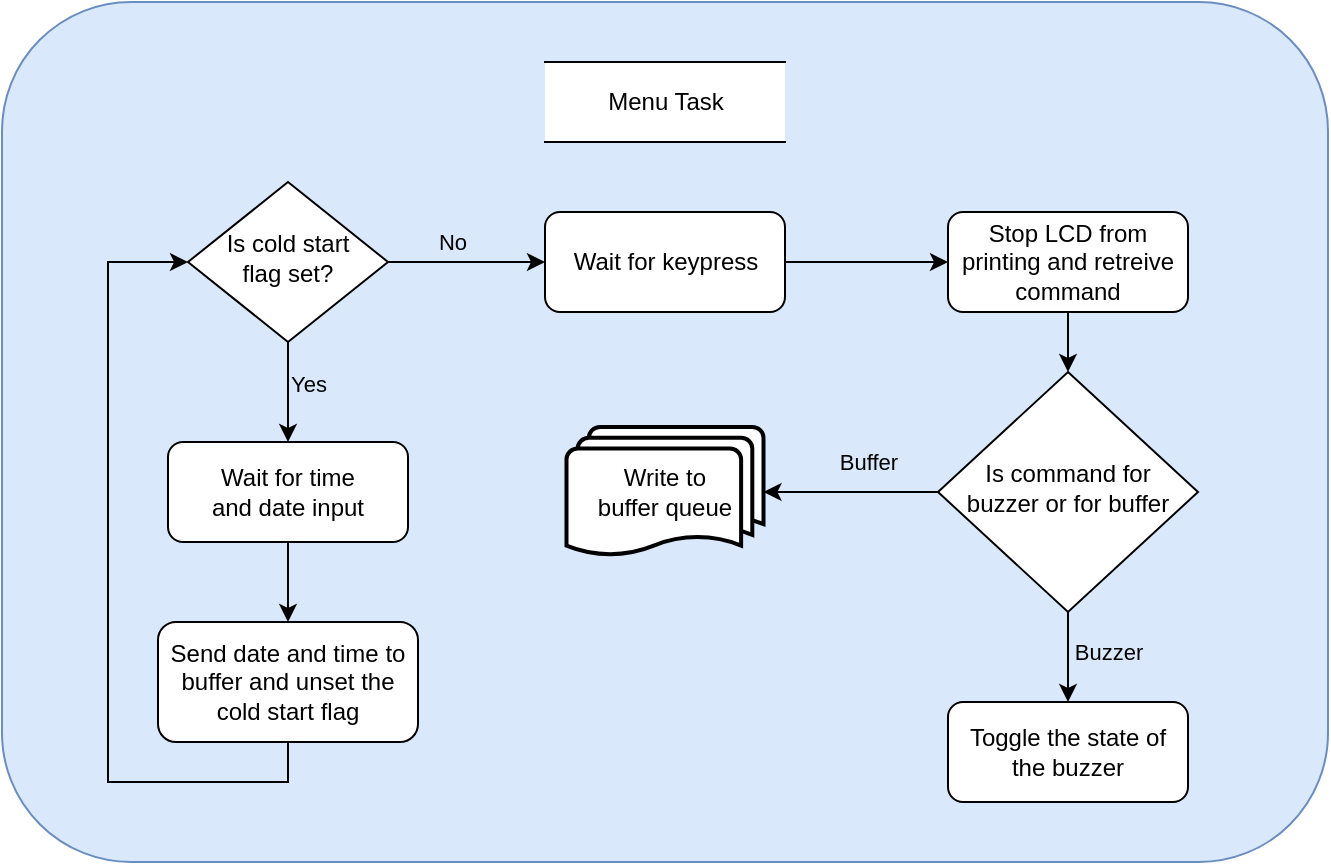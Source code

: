<mxfile version="22.1.17" type="device">
  <diagram id="C5RBs43oDa-KdzZeNtuy" name="Page-1">
    <mxGraphModel dx="1050" dy="530" grid="1" gridSize="10" guides="1" tooltips="1" connect="1" arrows="1" fold="1" page="1" pageScale="1" pageWidth="827" pageHeight="1169" math="0" shadow="0">
      <root>
        <mxCell id="WIyWlLk6GJQsqaUBKTNV-0" />
        <mxCell id="WIyWlLk6GJQsqaUBKTNV-1" parent="WIyWlLk6GJQsqaUBKTNV-0" />
        <mxCell id="GrddJe5-Kh9dzOj8jO4C-0" value="" style="rounded=1;whiteSpace=wrap;html=1;fillColor=#dae8fc;strokeColor=#6c8ebf;" vertex="1" parent="WIyWlLk6GJQsqaUBKTNV-1">
          <mxGeometry x="47" y="10" width="663" height="430" as="geometry" />
        </mxCell>
        <mxCell id="GrddJe5-Kh9dzOj8jO4C-1" value="" style="edgeStyle=orthogonalEdgeStyle;rounded=0;orthogonalLoop=1;jettySize=auto;html=1;" edge="1" parent="WIyWlLk6GJQsqaUBKTNV-1" source="GrddJe5-Kh9dzOj8jO4C-5" target="GrddJe5-Kh9dzOj8jO4C-8">
          <mxGeometry relative="1" as="geometry" />
        </mxCell>
        <mxCell id="GrddJe5-Kh9dzOj8jO4C-2" value="Yes" style="edgeLabel;html=1;align=center;verticalAlign=middle;resizable=0;points=[];labelBackgroundColor=none;" vertex="1" connectable="0" parent="GrddJe5-Kh9dzOj8jO4C-1">
          <mxGeometry x="-0.168" y="4" relative="1" as="geometry">
            <mxPoint x="6" as="offset" />
          </mxGeometry>
        </mxCell>
        <mxCell id="GrddJe5-Kh9dzOj8jO4C-3" value="" style="edgeStyle=orthogonalEdgeStyle;rounded=0;orthogonalLoop=1;jettySize=auto;html=1;entryX=0;entryY=0.5;entryDx=0;entryDy=0;" edge="1" parent="WIyWlLk6GJQsqaUBKTNV-1" source="GrddJe5-Kh9dzOj8jO4C-5" target="GrddJe5-Kh9dzOj8jO4C-17">
          <mxGeometry relative="1" as="geometry">
            <Array as="points">
              <mxPoint x="310" y="140" />
              <mxPoint x="310" y="140" />
            </Array>
          </mxGeometry>
        </mxCell>
        <mxCell id="GrddJe5-Kh9dzOj8jO4C-4" value="No" style="edgeLabel;html=1;align=center;verticalAlign=middle;resizable=0;points=[];labelBackgroundColor=none;" vertex="1" connectable="0" parent="GrddJe5-Kh9dzOj8jO4C-3">
          <mxGeometry x="-0.307" relative="1" as="geometry">
            <mxPoint x="5" y="-10" as="offset" />
          </mxGeometry>
        </mxCell>
        <mxCell id="GrddJe5-Kh9dzOj8jO4C-5" value="Is cold start &lt;br&gt;flag set?" style="rhombus;whiteSpace=wrap;html=1;shadow=0;fontFamily=Helvetica;fontSize=12;align=center;strokeWidth=1;spacing=6;spacingTop=-4;" vertex="1" parent="WIyWlLk6GJQsqaUBKTNV-1">
          <mxGeometry x="140" y="100" width="100" height="80" as="geometry" />
        </mxCell>
        <mxCell id="GrddJe5-Kh9dzOj8jO4C-7" value="" style="edgeStyle=orthogonalEdgeStyle;rounded=0;orthogonalLoop=1;jettySize=auto;html=1;" edge="1" parent="WIyWlLk6GJQsqaUBKTNV-1" source="GrddJe5-Kh9dzOj8jO4C-8" target="GrddJe5-Kh9dzOj8jO4C-11">
          <mxGeometry relative="1" as="geometry" />
        </mxCell>
        <mxCell id="GrddJe5-Kh9dzOj8jO4C-8" value="Wait for time &lt;br&gt;and date input" style="rounded=1;whiteSpace=wrap;html=1;fontSize=12;glass=0;strokeWidth=1;shadow=0;" vertex="1" parent="WIyWlLk6GJQsqaUBKTNV-1">
          <mxGeometry x="130" y="230" width="120" height="50" as="geometry" />
        </mxCell>
        <mxCell id="GrddJe5-Kh9dzOj8jO4C-9" value="Menu Task" style="shape=partialRectangle;whiteSpace=wrap;html=1;left=0;right=0;fillColor=default;" vertex="1" parent="WIyWlLk6GJQsqaUBKTNV-1">
          <mxGeometry x="318.5" y="40" width="120" height="40" as="geometry" />
        </mxCell>
        <mxCell id="GrddJe5-Kh9dzOj8jO4C-10" style="edgeStyle=orthogonalEdgeStyle;rounded=0;orthogonalLoop=1;jettySize=auto;html=1;entryX=0;entryY=0.5;entryDx=0;entryDy=0;" edge="1" parent="WIyWlLk6GJQsqaUBKTNV-1" source="GrddJe5-Kh9dzOj8jO4C-11" target="GrddJe5-Kh9dzOj8jO4C-5">
          <mxGeometry relative="1" as="geometry">
            <Array as="points">
              <mxPoint x="190" y="400" />
              <mxPoint x="100" y="400" />
              <mxPoint x="100" y="140" />
            </Array>
          </mxGeometry>
        </mxCell>
        <mxCell id="GrddJe5-Kh9dzOj8jO4C-11" value="Send date and time to buffer and unset the cold start flag" style="rounded=1;whiteSpace=wrap;html=1;fontSize=12;glass=0;strokeWidth=1;shadow=0;" vertex="1" parent="WIyWlLk6GJQsqaUBKTNV-1">
          <mxGeometry x="125" y="320" width="130" height="60" as="geometry" />
        </mxCell>
        <mxCell id="GrddJe5-Kh9dzOj8jO4C-23" value="" style="edgeStyle=orthogonalEdgeStyle;rounded=0;orthogonalLoop=1;jettySize=auto;html=1;" edge="1" parent="WIyWlLk6GJQsqaUBKTNV-1" source="GrddJe5-Kh9dzOj8jO4C-17" target="GrddJe5-Kh9dzOj8jO4C-22">
          <mxGeometry relative="1" as="geometry" />
        </mxCell>
        <mxCell id="GrddJe5-Kh9dzOj8jO4C-17" value="Wait for keypress" style="rounded=1;whiteSpace=wrap;html=1;fontSize=12;glass=0;strokeWidth=1;shadow=0;" vertex="1" parent="WIyWlLk6GJQsqaUBKTNV-1">
          <mxGeometry x="318.5" y="115" width="120" height="50" as="geometry" />
        </mxCell>
        <mxCell id="GrddJe5-Kh9dzOj8jO4C-27" value="" style="edgeStyle=orthogonalEdgeStyle;rounded=0;orthogonalLoop=1;jettySize=auto;html=1;" edge="1" parent="WIyWlLk6GJQsqaUBKTNV-1" source="GrddJe5-Kh9dzOj8jO4C-22" target="GrddJe5-Kh9dzOj8jO4C-26">
          <mxGeometry relative="1" as="geometry" />
        </mxCell>
        <mxCell id="GrddJe5-Kh9dzOj8jO4C-22" value="Stop LCD from printing and retreive command" style="rounded=1;whiteSpace=wrap;html=1;fontSize=12;glass=0;strokeWidth=1;shadow=0;" vertex="1" parent="WIyWlLk6GJQsqaUBKTNV-1">
          <mxGeometry x="520" y="115" width="120" height="50" as="geometry" />
        </mxCell>
        <mxCell id="GrddJe5-Kh9dzOj8jO4C-29" value="" style="edgeStyle=orthogonalEdgeStyle;rounded=0;orthogonalLoop=1;jettySize=auto;html=1;" edge="1" parent="WIyWlLk6GJQsqaUBKTNV-1" source="GrddJe5-Kh9dzOj8jO4C-26" target="GrddJe5-Kh9dzOj8jO4C-28">
          <mxGeometry relative="1" as="geometry" />
        </mxCell>
        <mxCell id="GrddJe5-Kh9dzOj8jO4C-30" value="Buzzer" style="edgeLabel;html=1;align=center;verticalAlign=middle;resizable=0;points=[];labelBackgroundColor=none;" vertex="1" connectable="0" parent="GrddJe5-Kh9dzOj8jO4C-29">
          <mxGeometry x="-0.129" y="2" relative="1" as="geometry">
            <mxPoint x="18" as="offset" />
          </mxGeometry>
        </mxCell>
        <mxCell id="GrddJe5-Kh9dzOj8jO4C-36" value="" style="edgeStyle=orthogonalEdgeStyle;rounded=0;orthogonalLoop=1;jettySize=auto;html=1;" edge="1" parent="WIyWlLk6GJQsqaUBKTNV-1" source="GrddJe5-Kh9dzOj8jO4C-26" target="GrddJe5-Kh9dzOj8jO4C-32">
          <mxGeometry relative="1" as="geometry" />
        </mxCell>
        <mxCell id="GrddJe5-Kh9dzOj8jO4C-37" value="Buffer" style="edgeLabel;html=1;align=center;verticalAlign=middle;resizable=0;points=[];labelBackgroundColor=none;" vertex="1" connectable="0" parent="GrddJe5-Kh9dzOj8jO4C-36">
          <mxGeometry x="-0.19" y="2" relative="1" as="geometry">
            <mxPoint y="-17" as="offset" />
          </mxGeometry>
        </mxCell>
        <mxCell id="GrddJe5-Kh9dzOj8jO4C-26" value="Is command for buzzer or for buffer" style="rhombus;whiteSpace=wrap;html=1;shadow=0;fontFamily=Helvetica;fontSize=12;align=center;strokeWidth=1;spacing=6;spacingTop=-4;" vertex="1" parent="WIyWlLk6GJQsqaUBKTNV-1">
          <mxGeometry x="515" y="195" width="130" height="120" as="geometry" />
        </mxCell>
        <mxCell id="GrddJe5-Kh9dzOj8jO4C-28" value="Toggle the state of the buzzer" style="rounded=1;whiteSpace=wrap;html=1;fontSize=12;glass=0;strokeWidth=1;shadow=0;" vertex="1" parent="WIyWlLk6GJQsqaUBKTNV-1">
          <mxGeometry x="520" y="360" width="120" height="50" as="geometry" />
        </mxCell>
        <mxCell id="GrddJe5-Kh9dzOj8jO4C-32" value="Write to &lt;br&gt;buffer queue" style="strokeWidth=2;html=1;shape=mxgraph.flowchart.multi-document;whiteSpace=wrap;" vertex="1" parent="WIyWlLk6GJQsqaUBKTNV-1">
          <mxGeometry x="329.25" y="222.5" width="98.5" height="65" as="geometry" />
        </mxCell>
      </root>
    </mxGraphModel>
  </diagram>
</mxfile>
